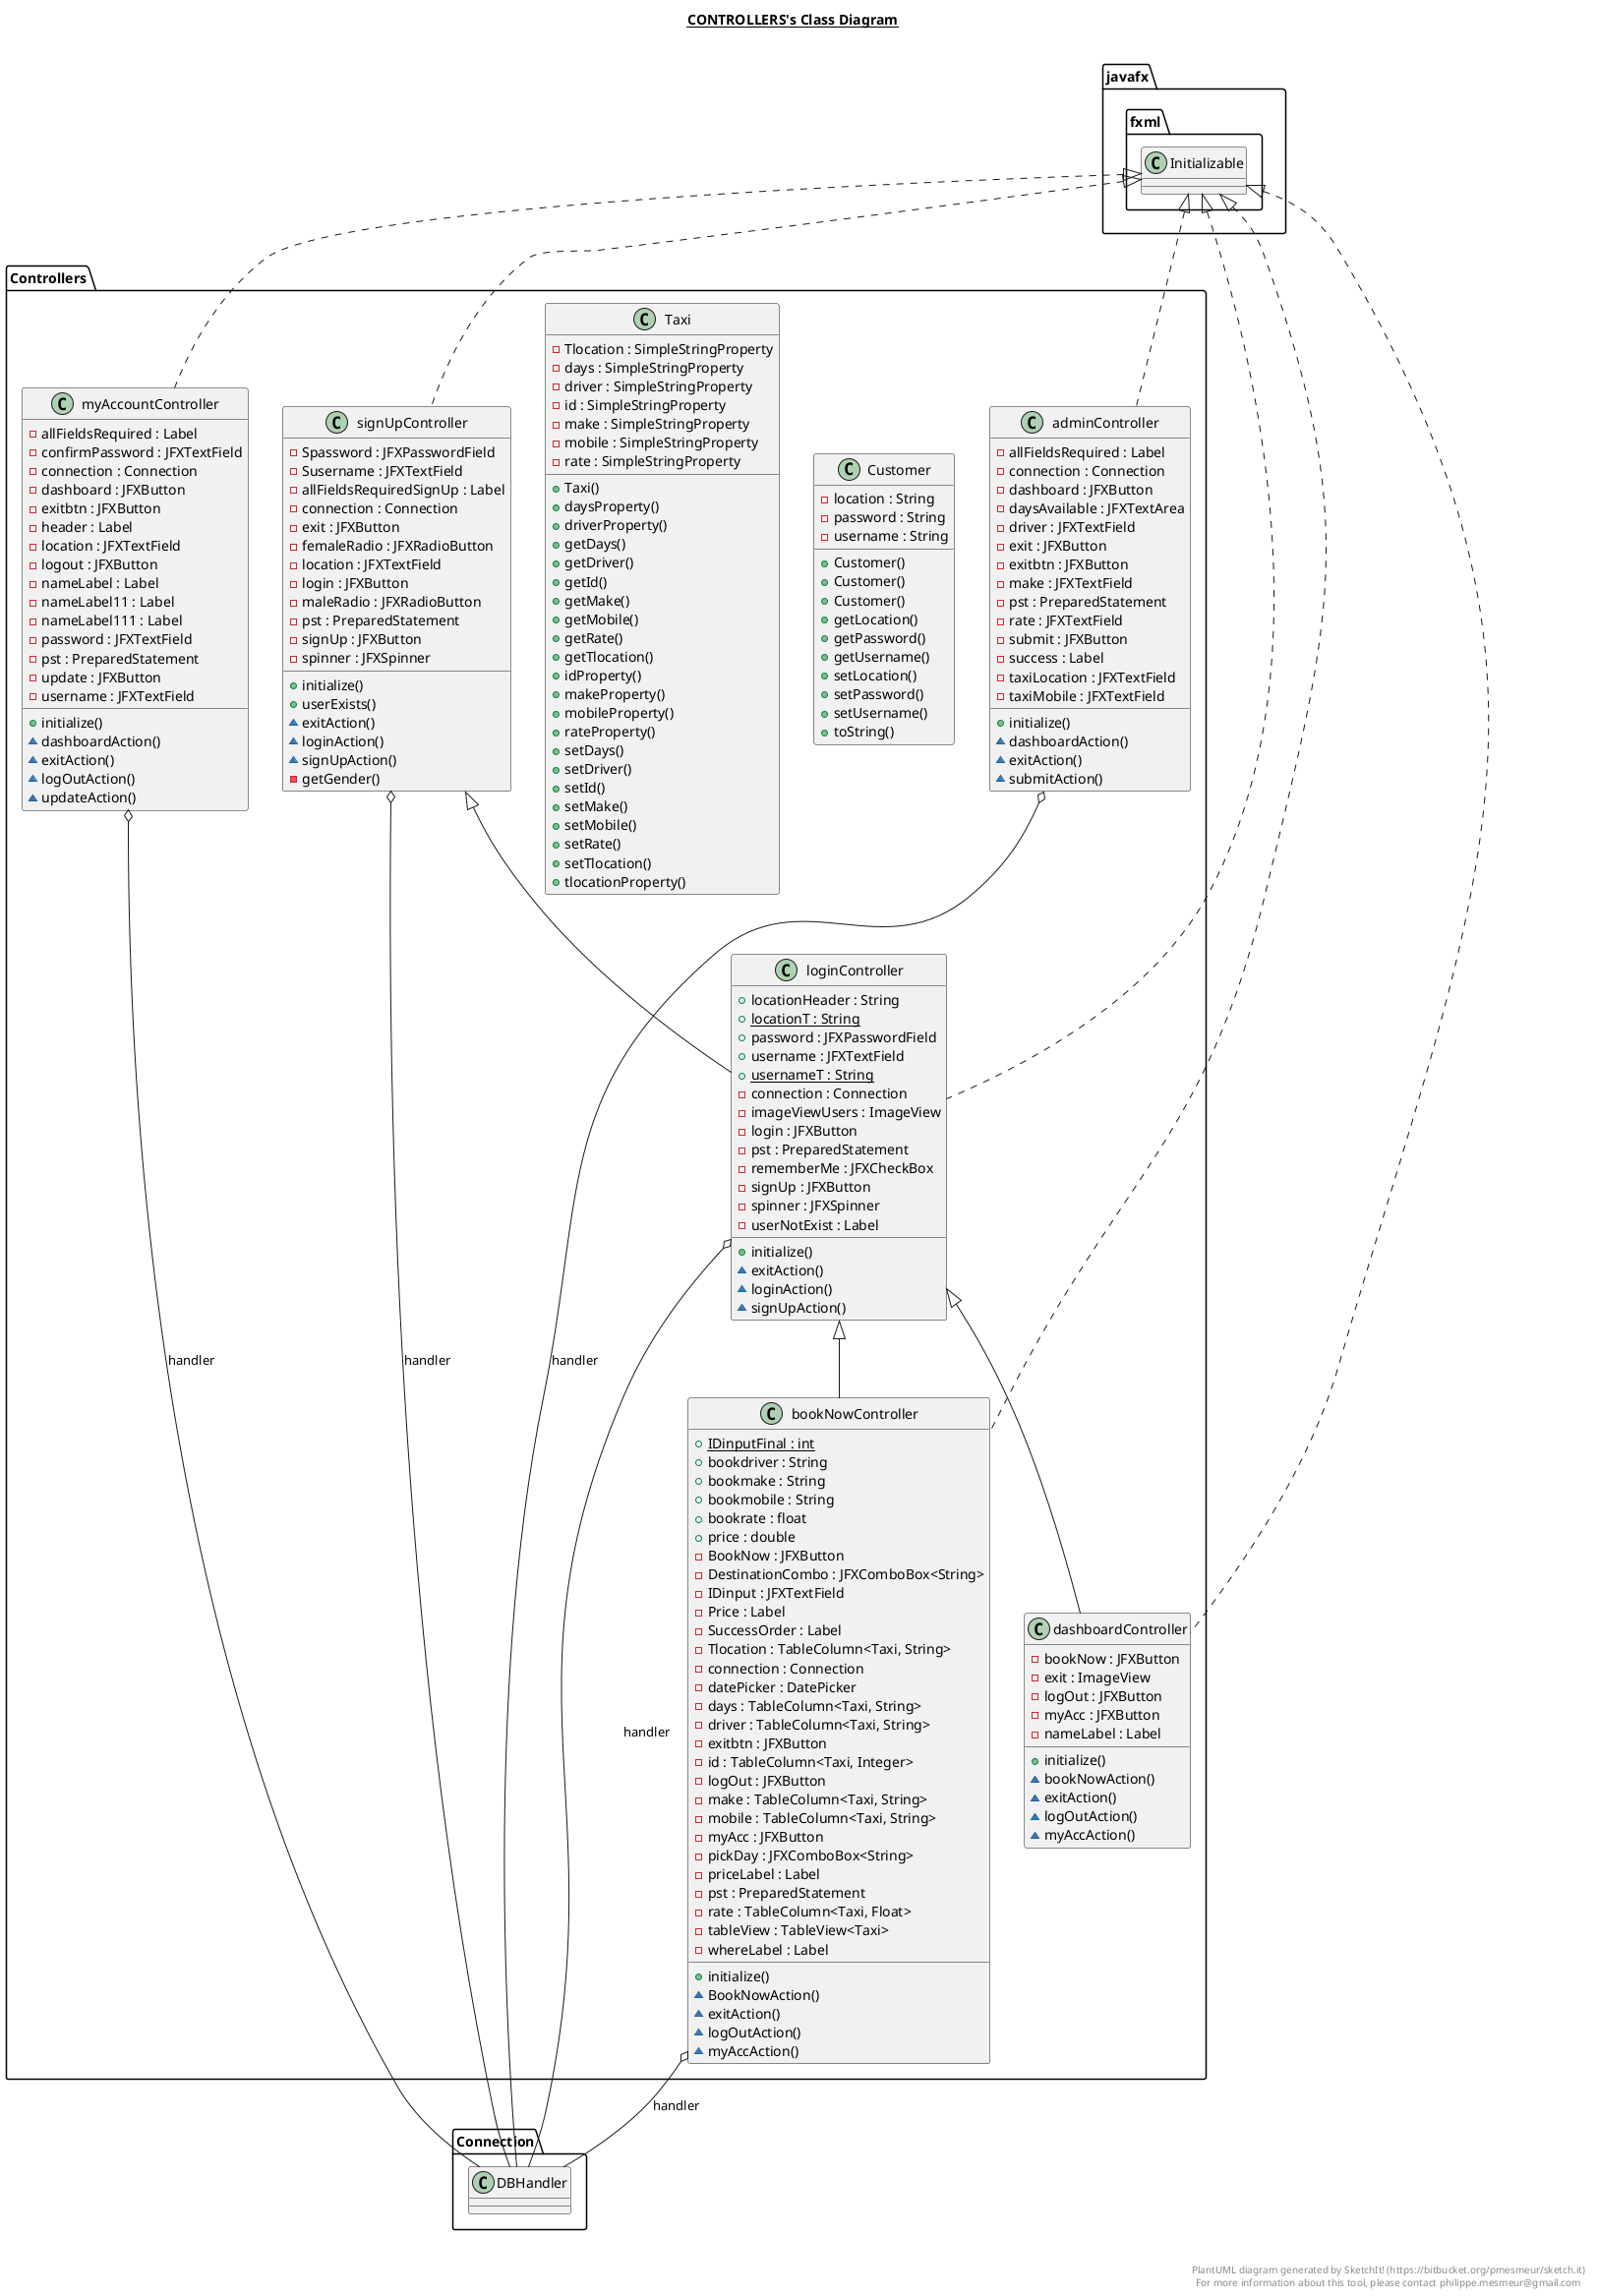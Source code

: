 @startuml

title __CONTROLLERS's Class Diagram__\n

  namespace Controllers {
    class Controllers.Customer {
        - location : String
        - password : String
        - username : String
        + Customer()
        + Customer()
        + Customer()
        + getLocation()
        + getPassword()
        + getUsername()
        + setLocation()
        + setPassword()
        + setUsername()
        + toString()
    }
  }
  

  namespace Controllers {
    class Controllers.Taxi {
        - Tlocation : SimpleStringProperty
        - days : SimpleStringProperty
        - driver : SimpleStringProperty
        - id : SimpleStringProperty
        - make : SimpleStringProperty
        - mobile : SimpleStringProperty
        - rate : SimpleStringProperty
        + Taxi()
        + daysProperty()
        + driverProperty()
        + getDays()
        + getDriver()
        + getId()
        + getMake()
        + getMobile()
        + getRate()
        + getTlocation()
        + idProperty()
        + makeProperty()
        + mobileProperty()
        + rateProperty()
        + setDays()
        + setDriver()
        + setId()
        + setMake()
        + setMobile()
        + setRate()
        + setTlocation()
        + tlocationProperty()
    }
  }
  

  namespace Controllers {
    class Controllers.adminController {
        - allFieldsRequired : Label
        - connection : Connection
        - dashboard : JFXButton
        - daysAvailable : JFXTextArea
        - driver : JFXTextField
        - exit : JFXButton
        - exitbtn : JFXButton
        - make : JFXTextField
        - pst : PreparedStatement
        - rate : JFXTextField
        - submit : JFXButton
        - success : Label
        - taxiLocation : JFXTextField
        - taxiMobile : JFXTextField
        + initialize()
        ~ dashboardAction()
        ~ exitAction()
        ~ submitAction()
    }
  }
  

  namespace Controllers {
    class Controllers.bookNowController {
        {static} + IDinputFinal : int
        + bookdriver : String
        + bookmake : String
        + bookmobile : String
        + bookrate : float
        + price : double
        - BookNow : JFXButton
        - DestinationCombo : JFXComboBox<String>
        - IDinput : JFXTextField
        - Price : Label
        - SuccessOrder : Label
        - Tlocation : TableColumn<Taxi, String>
        - connection : Connection
        - datePicker : DatePicker
        - days : TableColumn<Taxi, String>
        - driver : TableColumn<Taxi, String>
        - exitbtn : JFXButton
        - id : TableColumn<Taxi, Integer>
        - logOut : JFXButton
        - make : TableColumn<Taxi, String>
        - mobile : TableColumn<Taxi, String>
        - myAcc : JFXButton
        - pickDay : JFXComboBox<String>
        - priceLabel : Label
        - pst : PreparedStatement
        - rate : TableColumn<Taxi, Float>
        - tableView : TableView<Taxi>
        - whereLabel : Label
        + initialize()
        ~ BookNowAction()
        ~ exitAction()
        ~ logOutAction()
        ~ myAccAction()
    }
  }
  

  namespace Controllers {
    class Controllers.dashboardController {
        - bookNow : JFXButton
        - exit : ImageView
        - logOut : JFXButton
        - myAcc : JFXButton
        - nameLabel : Label
        + initialize()
        ~ bookNowAction()
        ~ exitAction()
        ~ logOutAction()
        ~ myAccAction()
    }
  }
  

  namespace Controllers {
    class Controllers.loginController {
        + locationHeader : String
        {static} + locationT : String
        + password : JFXPasswordField
        + username : JFXTextField
        {static} + usernameT : String
        - connection : Connection
        - imageViewUsers : ImageView
        - login : JFXButton
        - pst : PreparedStatement
        - rememberMe : JFXCheckBox
        - signUp : JFXButton
        - spinner : JFXSpinner
        - userNotExist : Label
        + initialize()
        ~ exitAction()
        ~ loginAction()
        ~ signUpAction()
    }
  }
  

  namespace Controllers {
    class Controllers.myAccountController {
        - allFieldsRequired : Label
        - confirmPassword : JFXTextField
        - connection : Connection
        - dashboard : JFXButton
        - exitbtn : JFXButton
        - header : Label
        - location : JFXTextField
        - logout : JFXButton
        - nameLabel : Label
        - nameLabel11 : Label
        - nameLabel111 : Label
        - password : JFXTextField
        - pst : PreparedStatement
        - update : JFXButton
        - username : JFXTextField
        + initialize()
        ~ dashboardAction()
        ~ exitAction()
        ~ logOutAction()
        ~ updateAction()
    }
  }
  

  namespace Controllers {
    class Controllers.signUpController {
        - Spassword : JFXPasswordField
        - Susername : JFXTextField
        - allFieldsRequiredSignUp : Label
        - connection : Connection
        - exit : JFXButton
        - femaleRadio : JFXRadioButton
        - location : JFXTextField
        - login : JFXButton
        - maleRadio : JFXRadioButton
        - pst : PreparedStatement
        - signUp : JFXButton
        - spinner : JFXSpinner
        + initialize()
        + userExists()
        ~ exitAction()
        ~ loginAction()
        ~ signUpAction()
        - getGender()
    }
  }
  

  Controllers.adminController .up.|> javafx.fxml.Initializable
  Controllers.adminController o-- Connection.DBHandler : handler
  Controllers.bookNowController .up.|> javafx.fxml.Initializable
  Controllers.bookNowController -up-|> Controllers.loginController
  Controllers.bookNowController o-- Connection.DBHandler : handler
  Controllers.dashboardController .up.|> javafx.fxml.Initializable
  Controllers.dashboardController -up-|> Controllers.loginController
  Controllers.loginController .up.|> javafx.fxml.Initializable
  Controllers.loginController -up-|> Controllers.signUpController
  Controllers.loginController o-- Connection.DBHandler : handler
  Controllers.myAccountController .up.|> javafx.fxml.Initializable
  Controllers.myAccountController o-- Connection.DBHandler : handler
  Controllers.signUpController .up.|> javafx.fxml.Initializable
  Controllers.signUpController o-- Connection.DBHandler : handler


right footer


PlantUML diagram generated by SketchIt! (https://bitbucket.org/pmesmeur/sketch.it)
For more information about this tool, please contact philippe.mesmeur@gmail.com
endfooter

@enduml
